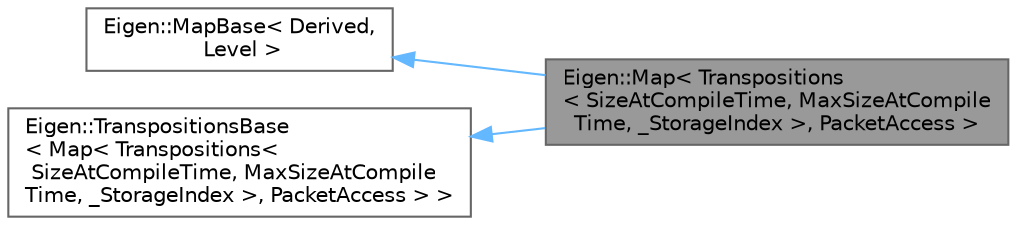 digraph "Eigen::Map&lt; Transpositions&lt; SizeAtCompileTime, MaxSizeAtCompileTime, _StorageIndex &gt;, PacketAccess &gt;"
{
 // LATEX_PDF_SIZE
  bgcolor="transparent";
  edge [fontname=Helvetica,fontsize=10,labelfontname=Helvetica,labelfontsize=10];
  node [fontname=Helvetica,fontsize=10,shape=box,height=0.2,width=0.4];
  rankdir="LR";
  Node1 [id="Node000001",label="Eigen::Map\< Transpositions\l\< SizeAtCompileTime, MaxSizeAtCompile\lTime, _StorageIndex \>, PacketAccess \>",height=0.2,width=0.4,color="gray40", fillcolor="grey60", style="filled", fontcolor="black",tooltip=" "];
  Node2 -> Node1 [id="edge3_Node000001_Node000002",dir="back",color="steelblue1",style="solid",tooltip=" "];
  Node2 [id="Node000002",label="Eigen::MapBase\< Derived,\l Level \>",height=0.2,width=0.4,color="gray40", fillcolor="white", style="filled",URL="$class_eigen_1_1_map_base.html",tooltip=" "];
  Node3 -> Node1 [id="edge4_Node000001_Node000003",dir="back",color="steelblue1",style="solid",tooltip=" "];
  Node3 [id="Node000003",label="Eigen::TranspositionsBase\l\< Map\< Transpositions\<\l SizeAtCompileTime, MaxSizeAtCompile\lTime, _StorageIndex \>, PacketAccess \> \>",height=0.2,width=0.4,color="gray40", fillcolor="white", style="filled",URL="$class_eigen_1_1_transpositions_base.html",tooltip=" "];
}
